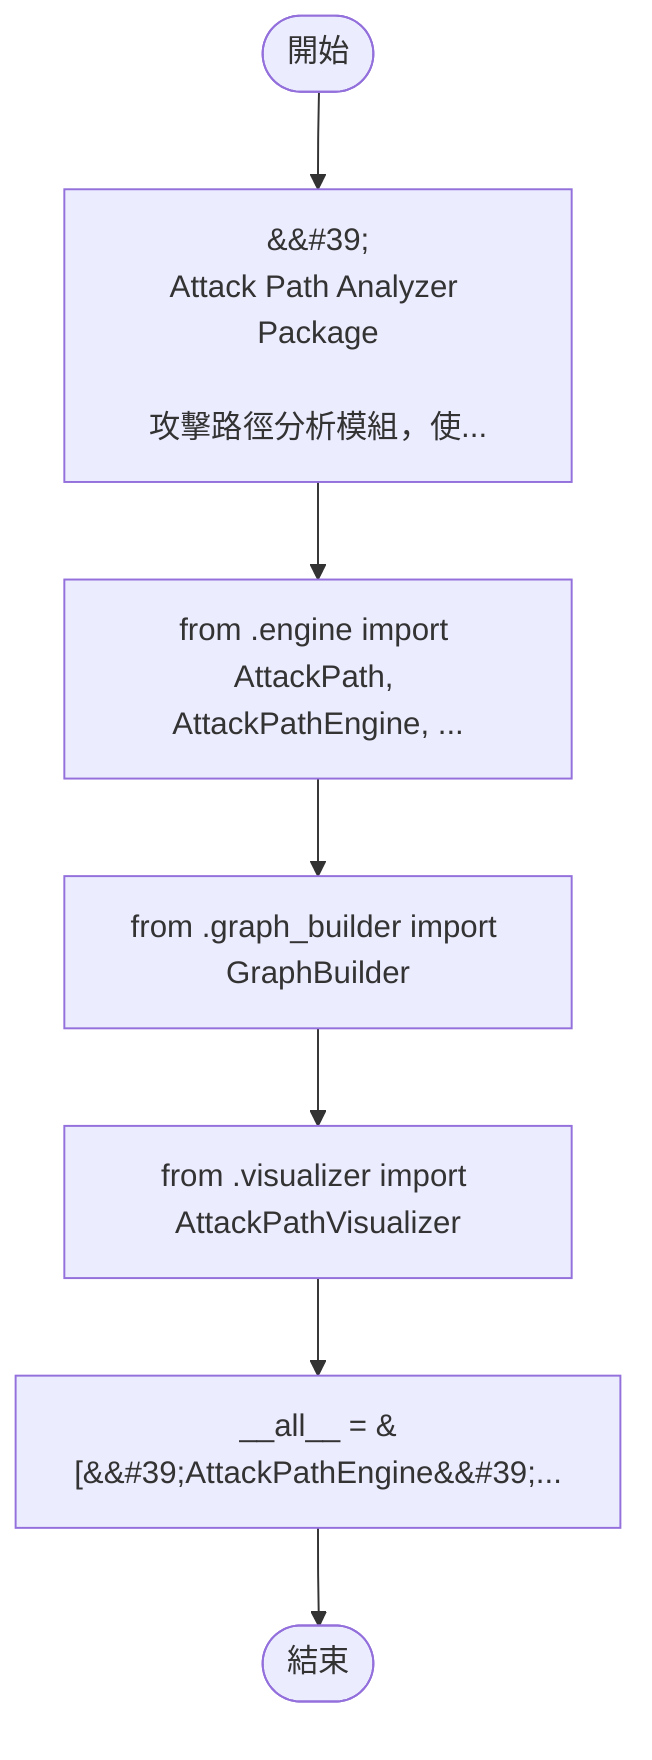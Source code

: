 flowchart TB
    n1([開始])
    n2([結束])
    n3[&amp;&#35;39;\nAttack Path Analyzer Package\n\n攻擊路徑分析模組，使...]
    n4[from .engine import AttackPath, AttackPathEngine, ...]
    n5[from .graph_builder import GraphBuilder]
    n6[from .visualizer import AttackPathVisualizer]
    n7[__all__ = &#91;&amp;&#35;39;AttackPathEngine&amp;&#35;39;...]
    n1 --> n3
    n3 --> n4
    n4 --> n5
    n5 --> n6
    n6 --> n7
    n7 --> n2